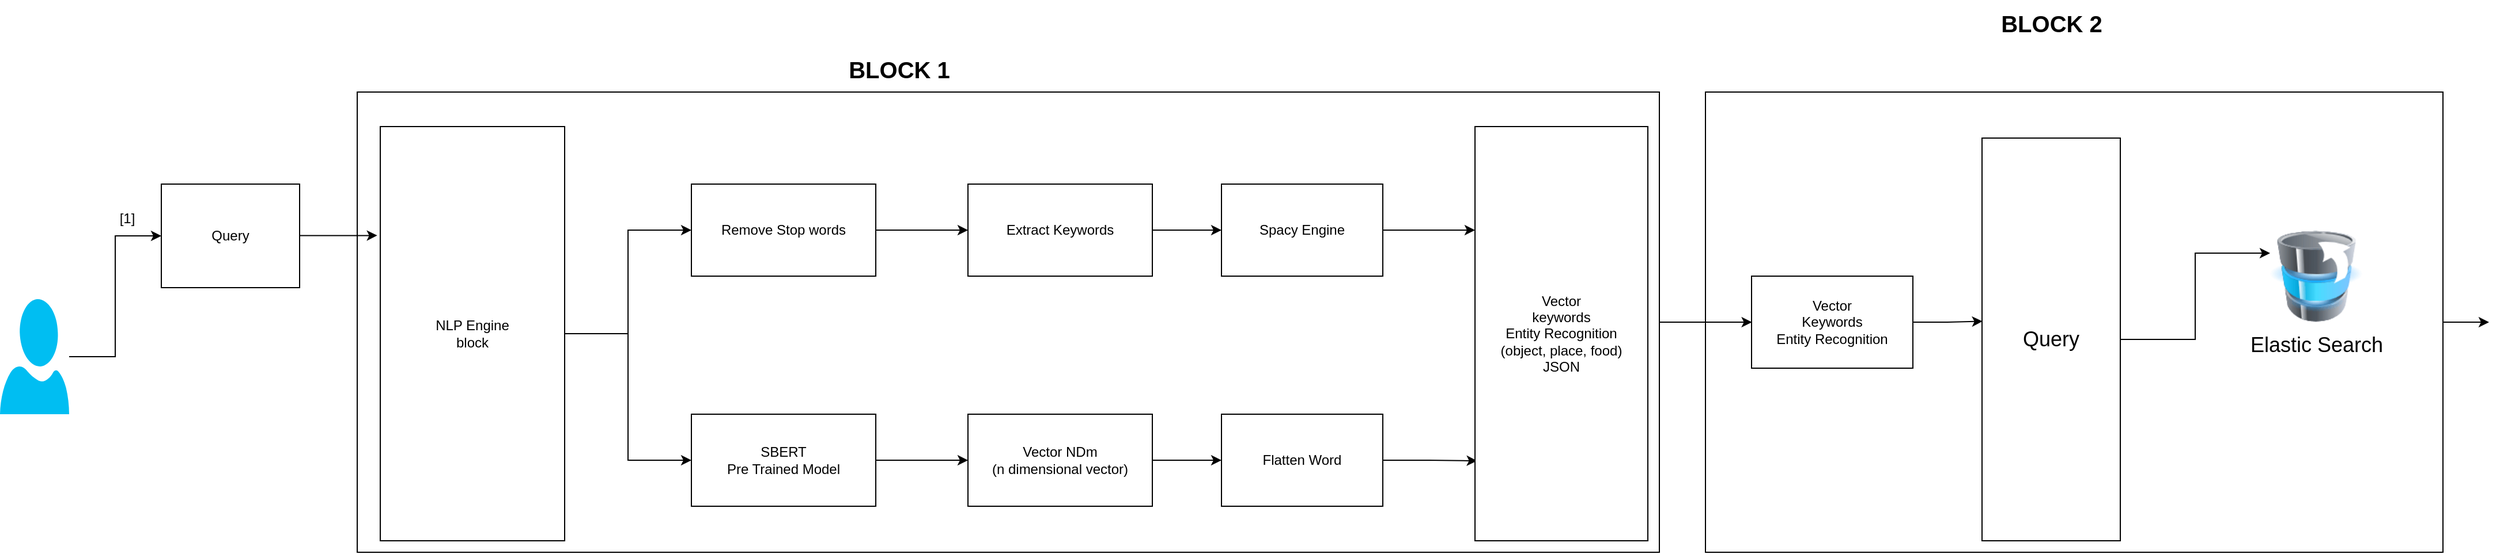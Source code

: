 <mxfile version="20.1.1" type="github">
  <diagram id="EGok0XlnsOkUb_3nYnCu" name="Page-1">
    <mxGraphModel dx="1289" dy="634" grid="1" gridSize="10" guides="1" tooltips="1" connect="1" arrows="1" fold="1" page="1" pageScale="1" pageWidth="850" pageHeight="1100" math="0" shadow="0">
      <root>
        <mxCell id="0" />
        <mxCell id="1" parent="0" />
        <mxCell id="nxeFCxMN1MqG7Rf2cFIi-36" style="edgeStyle=orthogonalEdgeStyle;rounded=0;orthogonalLoop=1;jettySize=auto;html=1;entryX=0.063;entryY=0.5;entryDx=0;entryDy=0;entryPerimeter=0;fontSize=18;" edge="1" parent="1" source="nxeFCxMN1MqG7Rf2cFIi-26" target="nxeFCxMN1MqG7Rf2cFIi-35">
          <mxGeometry relative="1" as="geometry" />
        </mxCell>
        <mxCell id="nxeFCxMN1MqG7Rf2cFIi-26" value="" style="rounded=0;whiteSpace=wrap;html=1;fillColor=none;" vertex="1" parent="1">
          <mxGeometry x="350" y="160" width="1130" height="400" as="geometry" />
        </mxCell>
        <mxCell id="nxeFCxMN1MqG7Rf2cFIi-3" style="edgeStyle=orthogonalEdgeStyle;rounded=0;orthogonalLoop=1;jettySize=auto;html=1;entryX=0;entryY=0.5;entryDx=0;entryDy=0;" edge="1" parent="1" source="nxeFCxMN1MqG7Rf2cFIi-1" target="nxeFCxMN1MqG7Rf2cFIi-2">
          <mxGeometry relative="1" as="geometry" />
        </mxCell>
        <mxCell id="nxeFCxMN1MqG7Rf2cFIi-1" value="" style="verticalLabelPosition=bottom;html=1;verticalAlign=top;align=center;strokeColor=none;fillColor=#00BEF2;shape=mxgraph.azure.user;" vertex="1" parent="1">
          <mxGeometry x="40" y="340" width="60" height="100" as="geometry" />
        </mxCell>
        <mxCell id="nxeFCxMN1MqG7Rf2cFIi-8" style="edgeStyle=orthogonalEdgeStyle;rounded=0;orthogonalLoop=1;jettySize=auto;html=1;entryX=0.273;entryY=0.999;entryDx=0;entryDy=0;entryPerimeter=0;" edge="1" parent="1" source="nxeFCxMN1MqG7Rf2cFIi-2">
          <mxGeometry relative="1" as="geometry">
            <mxPoint x="367.329" y="284.662" as="targetPoint" />
            <Array as="points">
              <mxPoint x="358" y="285" />
            </Array>
          </mxGeometry>
        </mxCell>
        <mxCell id="nxeFCxMN1MqG7Rf2cFIi-2" value="Query" style="rounded=0;whiteSpace=wrap;html=1;" vertex="1" parent="1">
          <mxGeometry x="180" y="240" width="120" height="90" as="geometry" />
        </mxCell>
        <mxCell id="nxeFCxMN1MqG7Rf2cFIi-5" value="[1]" style="text;html=1;align=center;verticalAlign=middle;resizable=0;points=[];autosize=1;strokeColor=none;fillColor=none;" vertex="1" parent="1">
          <mxGeometry x="130" y="255" width="40" height="30" as="geometry" />
        </mxCell>
        <mxCell id="nxeFCxMN1MqG7Rf2cFIi-11" style="edgeStyle=orthogonalEdgeStyle;rounded=0;orthogonalLoop=1;jettySize=auto;html=1;entryX=0;entryY=0.5;entryDx=0;entryDy=0;" edge="1" parent="1" source="nxeFCxMN1MqG7Rf2cFIi-9" target="nxeFCxMN1MqG7Rf2cFIi-10">
          <mxGeometry relative="1" as="geometry">
            <Array as="points">
              <mxPoint x="585" y="370" />
              <mxPoint x="585" y="280" />
            </Array>
          </mxGeometry>
        </mxCell>
        <mxCell id="nxeFCxMN1MqG7Rf2cFIi-16" style="edgeStyle=orthogonalEdgeStyle;rounded=0;orthogonalLoop=1;jettySize=auto;html=1;entryX=0;entryY=0.5;entryDx=0;entryDy=0;" edge="1" parent="1" source="nxeFCxMN1MqG7Rf2cFIi-9" target="nxeFCxMN1MqG7Rf2cFIi-14">
          <mxGeometry relative="1" as="geometry" />
        </mxCell>
        <mxCell id="nxeFCxMN1MqG7Rf2cFIi-9" value="NLP Engine&lt;br&gt;block" style="rounded=0;whiteSpace=wrap;html=1;" vertex="1" parent="1">
          <mxGeometry x="370" y="190" width="160" height="360" as="geometry" />
        </mxCell>
        <mxCell id="nxeFCxMN1MqG7Rf2cFIi-13" style="edgeStyle=orthogonalEdgeStyle;rounded=0;orthogonalLoop=1;jettySize=auto;html=1;entryX=0;entryY=0.5;entryDx=0;entryDy=0;" edge="1" parent="1" source="nxeFCxMN1MqG7Rf2cFIi-10" target="nxeFCxMN1MqG7Rf2cFIi-12">
          <mxGeometry relative="1" as="geometry" />
        </mxCell>
        <mxCell id="nxeFCxMN1MqG7Rf2cFIi-10" value="Remove Stop words" style="rounded=0;whiteSpace=wrap;html=1;" vertex="1" parent="1">
          <mxGeometry x="640" y="240" width="160" height="80" as="geometry" />
        </mxCell>
        <mxCell id="nxeFCxMN1MqG7Rf2cFIi-21" style="edgeStyle=orthogonalEdgeStyle;rounded=0;orthogonalLoop=1;jettySize=auto;html=1;entryX=0;entryY=0.5;entryDx=0;entryDy=0;" edge="1" parent="1" source="nxeFCxMN1MqG7Rf2cFIi-12" target="nxeFCxMN1MqG7Rf2cFIi-20">
          <mxGeometry relative="1" as="geometry" />
        </mxCell>
        <mxCell id="nxeFCxMN1MqG7Rf2cFIi-12" value="Extract Keywords" style="rounded=0;whiteSpace=wrap;html=1;" vertex="1" parent="1">
          <mxGeometry x="880" y="240" width="160" height="80" as="geometry" />
        </mxCell>
        <mxCell id="nxeFCxMN1MqG7Rf2cFIi-18" style="edgeStyle=orthogonalEdgeStyle;rounded=0;orthogonalLoop=1;jettySize=auto;html=1;entryX=0;entryY=0.5;entryDx=0;entryDy=0;" edge="1" parent="1" source="nxeFCxMN1MqG7Rf2cFIi-14" target="nxeFCxMN1MqG7Rf2cFIi-17">
          <mxGeometry relative="1" as="geometry" />
        </mxCell>
        <mxCell id="nxeFCxMN1MqG7Rf2cFIi-14" value="SBERT&lt;br&gt;Pre Trained Model" style="rounded=0;whiteSpace=wrap;html=1;" vertex="1" parent="1">
          <mxGeometry x="640" y="440" width="160" height="80" as="geometry" />
        </mxCell>
        <mxCell id="nxeFCxMN1MqG7Rf2cFIi-22" style="edgeStyle=orthogonalEdgeStyle;rounded=0;orthogonalLoop=1;jettySize=auto;html=1;entryX=0;entryY=0.5;entryDx=0;entryDy=0;" edge="1" parent="1" source="nxeFCxMN1MqG7Rf2cFIi-17" target="nxeFCxMN1MqG7Rf2cFIi-19">
          <mxGeometry relative="1" as="geometry" />
        </mxCell>
        <mxCell id="nxeFCxMN1MqG7Rf2cFIi-17" value="Vector NDm&lt;br&gt;(n dimensional vector)" style="rounded=0;whiteSpace=wrap;html=1;" vertex="1" parent="1">
          <mxGeometry x="880" y="440" width="160" height="80" as="geometry" />
        </mxCell>
        <mxCell id="nxeFCxMN1MqG7Rf2cFIi-25" style="edgeStyle=orthogonalEdgeStyle;rounded=0;orthogonalLoop=1;jettySize=auto;html=1;entryX=0.012;entryY=0.807;entryDx=0;entryDy=0;entryPerimeter=0;" edge="1" parent="1" source="nxeFCxMN1MqG7Rf2cFIi-19" target="nxeFCxMN1MqG7Rf2cFIi-23">
          <mxGeometry relative="1" as="geometry" />
        </mxCell>
        <mxCell id="nxeFCxMN1MqG7Rf2cFIi-19" value="Flatten Word" style="rounded=0;whiteSpace=wrap;html=1;" vertex="1" parent="1">
          <mxGeometry x="1100" y="440" width="140" height="80" as="geometry" />
        </mxCell>
        <mxCell id="nxeFCxMN1MqG7Rf2cFIi-24" style="edgeStyle=orthogonalEdgeStyle;rounded=0;orthogonalLoop=1;jettySize=auto;html=1;entryX=0;entryY=0.25;entryDx=0;entryDy=0;" edge="1" parent="1" source="nxeFCxMN1MqG7Rf2cFIi-20" target="nxeFCxMN1MqG7Rf2cFIi-23">
          <mxGeometry relative="1" as="geometry" />
        </mxCell>
        <mxCell id="nxeFCxMN1MqG7Rf2cFIi-20" value="Spacy Engine" style="rounded=0;whiteSpace=wrap;html=1;" vertex="1" parent="1">
          <mxGeometry x="1100" y="240" width="140" height="80" as="geometry" />
        </mxCell>
        <mxCell id="nxeFCxMN1MqG7Rf2cFIi-23" value="Vector&lt;br&gt;keywords&lt;br&gt;Entity Recognition&lt;br&gt;(object, place, food)&lt;br&gt;JSON" style="rounded=0;whiteSpace=wrap;html=1;" vertex="1" parent="1">
          <mxGeometry x="1320" y="190" width="150" height="360" as="geometry" />
        </mxCell>
        <mxCell id="nxeFCxMN1MqG7Rf2cFIi-27" value="&lt;b&gt;&lt;font style=&quot;font-size: 20px;&quot;&gt;BLOCK 1&lt;/font&gt;&lt;/b&gt;" style="text;html=1;align=center;verticalAlign=middle;resizable=0;points=[];autosize=1;strokeColor=none;fillColor=none;" vertex="1" parent="1">
          <mxGeometry x="765" y="120" width="110" height="40" as="geometry" />
        </mxCell>
        <mxCell id="nxeFCxMN1MqG7Rf2cFIi-33" style="edgeStyle=orthogonalEdgeStyle;rounded=0;orthogonalLoop=1;jettySize=auto;html=1;entryX=0.003;entryY=0.455;entryDx=0;entryDy=0;entryPerimeter=0;fontSize=18;" edge="1" parent="1" source="nxeFCxMN1MqG7Rf2cFIi-29" target="nxeFCxMN1MqG7Rf2cFIi-30">
          <mxGeometry relative="1" as="geometry" />
        </mxCell>
        <mxCell id="nxeFCxMN1MqG7Rf2cFIi-29" value="Vector&lt;br&gt;Keywords&lt;br&gt;Entity Recognition" style="rounded=0;whiteSpace=wrap;html=1;fontSize=12;fillColor=none;" vertex="1" parent="1">
          <mxGeometry x="1560" y="320" width="140" height="80" as="geometry" />
        </mxCell>
        <mxCell id="nxeFCxMN1MqG7Rf2cFIi-34" style="edgeStyle=orthogonalEdgeStyle;rounded=0;orthogonalLoop=1;jettySize=auto;html=1;entryX=0;entryY=0.25;entryDx=0;entryDy=0;fontSize=18;" edge="1" parent="1" source="nxeFCxMN1MqG7Rf2cFIi-30" target="nxeFCxMN1MqG7Rf2cFIi-31">
          <mxGeometry relative="1" as="geometry" />
        </mxCell>
        <mxCell id="nxeFCxMN1MqG7Rf2cFIi-30" value="&lt;font style=&quot;font-size: 18px;&quot;&gt;Query&lt;/font&gt;" style="rounded=0;whiteSpace=wrap;html=1;fontSize=12;fillColor=none;" vertex="1" parent="1">
          <mxGeometry x="1760" y="200" width="120" height="350" as="geometry" />
        </mxCell>
        <mxCell id="nxeFCxMN1MqG7Rf2cFIi-31" value="" style="image;html=1;image=img/lib/clip_art/computers/Database_Move_Stack_128x128.png;fontSize=18;fillColor=none;" vertex="1" parent="1">
          <mxGeometry x="2010" y="280" width="80" height="80" as="geometry" />
        </mxCell>
        <mxCell id="nxeFCxMN1MqG7Rf2cFIi-32" value="Elastic Search&lt;br&gt;" style="text;html=1;align=center;verticalAlign=middle;resizable=0;points=[];autosize=1;strokeColor=none;fillColor=none;fontSize=18;" vertex="1" parent="1">
          <mxGeometry x="1980" y="360" width="140" height="40" as="geometry" />
        </mxCell>
        <mxCell id="nxeFCxMN1MqG7Rf2cFIi-37" style="edgeStyle=orthogonalEdgeStyle;rounded=0;orthogonalLoop=1;jettySize=auto;html=1;fontSize=18;" edge="1" parent="1" source="nxeFCxMN1MqG7Rf2cFIi-35">
          <mxGeometry relative="1" as="geometry">
            <mxPoint x="2200" y="360" as="targetPoint" />
          </mxGeometry>
        </mxCell>
        <mxCell id="nxeFCxMN1MqG7Rf2cFIi-35" value="" style="rounded=0;whiteSpace=wrap;html=1;fontSize=18;fillColor=none;" vertex="1" parent="1">
          <mxGeometry x="1520" y="160" width="640" height="400" as="geometry" />
        </mxCell>
        <mxCell id="nxeFCxMN1MqG7Rf2cFIi-38" value="&lt;b&gt;&lt;font style=&quot;font-size: 20px;&quot;&gt;BLOCK 2&lt;/font&gt;&lt;/b&gt;" style="text;html=1;align=center;verticalAlign=middle;resizable=0;points=[];autosize=1;strokeColor=none;fillColor=none;" vertex="1" parent="1">
          <mxGeometry x="1765" y="80" width="110" height="40" as="geometry" />
        </mxCell>
      </root>
    </mxGraphModel>
  </diagram>
</mxfile>
